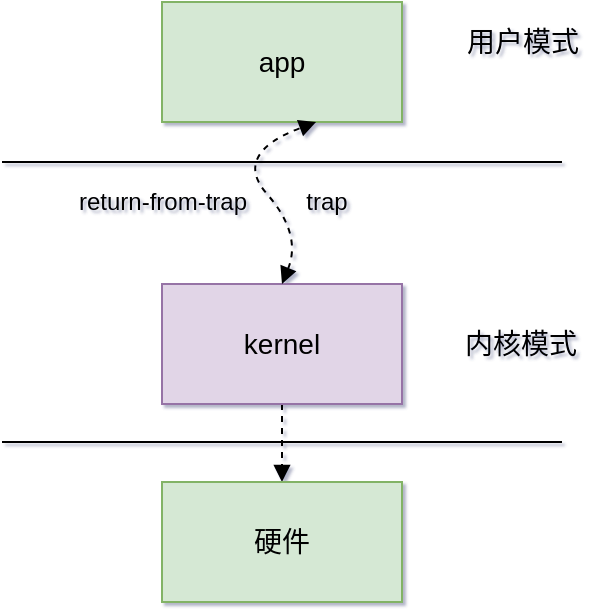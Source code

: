 <mxfile version="14.5.1" type="github">
  <diagram id="y3UfGKTNSQQwZTBbPD6s" name="第 1 页">
    <mxGraphModel dx="1422" dy="706" grid="0" gridSize="10" guides="1" tooltips="1" connect="1" arrows="1" fold="1" page="1" pageScale="1" pageWidth="827" pageHeight="1169" math="0" shadow="1">
      <root>
        <mxCell id="0" />
        <mxCell id="1" parent="0" />
        <mxCell id="vLTPAVLj6lqfdvwcnZeB-1" value="&lt;font style=&quot;font-size: 14px&quot;&gt;app&lt;/font&gt;" style="rounded=0;whiteSpace=wrap;html=1;fillColor=#d5e8d4;strokeColor=#82b366;" vertex="1" parent="1">
          <mxGeometry x="200" y="120" width="120" height="60" as="geometry" />
        </mxCell>
        <mxCell id="vLTPAVLj6lqfdvwcnZeB-8" style="edgeStyle=orthogonalEdgeStyle;rounded=0;orthogonalLoop=1;jettySize=auto;html=1;exitX=0.5;exitY=1;exitDx=0;exitDy=0;entryX=0.5;entryY=0;entryDx=0;entryDy=0;dashed=1;startArrow=none;startFill=0;endArrow=block;endFill=1;" edge="1" parent="1" source="vLTPAVLj6lqfdvwcnZeB-2" target="vLTPAVLj6lqfdvwcnZeB-7">
          <mxGeometry relative="1" as="geometry" />
        </mxCell>
        <mxCell id="vLTPAVLj6lqfdvwcnZeB-2" value="&lt;font style=&quot;font-size: 14px&quot;&gt;kernel&lt;/font&gt;" style="rounded=0;whiteSpace=wrap;html=1;fillColor=#e1d5e7;strokeColor=#9673a6;" vertex="1" parent="1">
          <mxGeometry x="200" y="261" width="120" height="60" as="geometry" />
        </mxCell>
        <mxCell id="vLTPAVLj6lqfdvwcnZeB-4" value="" style="curved=1;endArrow=block;html=1;endFill=1;dashed=1;startArrow=block;startFill=1;entryX=0.642;entryY=1;entryDx=0;entryDy=0;entryPerimeter=0;exitX=0.5;exitY=0;exitDx=0;exitDy=0;" edge="1" parent="1" source="vLTPAVLj6lqfdvwcnZeB-2" target="vLTPAVLj6lqfdvwcnZeB-1">
          <mxGeometry width="50" height="50" relative="1" as="geometry">
            <mxPoint x="235" y="246" as="sourcePoint" />
            <mxPoint x="285" y="196" as="targetPoint" />
            <Array as="points">
              <mxPoint x="270" y="236" />
              <mxPoint x="235" y="196" />
            </Array>
          </mxGeometry>
        </mxCell>
        <mxCell id="vLTPAVLj6lqfdvwcnZeB-5" value="trap" style="text;html=1;align=center;verticalAlign=middle;resizable=0;points=[];autosize=1;" vertex="1" parent="1">
          <mxGeometry x="262" y="210" width="40" height="20" as="geometry" />
        </mxCell>
        <mxCell id="vLTPAVLj6lqfdvwcnZeB-6" value="return-from-trap" style="text;html=1;align=center;verticalAlign=middle;resizable=0;points=[];autosize=1;" vertex="1" parent="1">
          <mxGeometry x="150" y="210" width="100" height="20" as="geometry" />
        </mxCell>
        <mxCell id="vLTPAVLj6lqfdvwcnZeB-7" value="&lt;font style=&quot;font-size: 14px&quot;&gt;硬件&lt;/font&gt;" style="rounded=0;whiteSpace=wrap;html=1;fillColor=#d5e8d4;strokeColor=#82b366;" vertex="1" parent="1">
          <mxGeometry x="200" y="360" width="120" height="60" as="geometry" />
        </mxCell>
        <mxCell id="vLTPAVLj6lqfdvwcnZeB-9" value="" style="endArrow=none;html=1;" edge="1" parent="1">
          <mxGeometry width="50" height="50" relative="1" as="geometry">
            <mxPoint x="120" y="200" as="sourcePoint" />
            <mxPoint x="400" y="200" as="targetPoint" />
          </mxGeometry>
        </mxCell>
        <mxCell id="vLTPAVLj6lqfdvwcnZeB-10" value="" style="endArrow=none;html=1;" edge="1" parent="1">
          <mxGeometry width="50" height="50" relative="1" as="geometry">
            <mxPoint x="120" y="340" as="sourcePoint" />
            <mxPoint x="400" y="340" as="targetPoint" />
          </mxGeometry>
        </mxCell>
        <mxCell id="vLTPAVLj6lqfdvwcnZeB-11" value="&lt;font style=&quot;font-size: 14px&quot;&gt;用户模式&lt;/font&gt;" style="text;html=1;align=center;verticalAlign=middle;resizable=0;points=[];autosize=1;" vertex="1" parent="1">
          <mxGeometry x="345" y="130" width="70" height="20" as="geometry" />
        </mxCell>
        <mxCell id="vLTPAVLj6lqfdvwcnZeB-12" value="&lt;font style=&quot;font-size: 14px&quot;&gt;内核模式&lt;/font&gt;" style="text;html=1;align=center;verticalAlign=middle;resizable=0;points=[];autosize=1;" vertex="1" parent="1">
          <mxGeometry x="344" y="281" width="70" height="20" as="geometry" />
        </mxCell>
      </root>
    </mxGraphModel>
  </diagram>
</mxfile>
